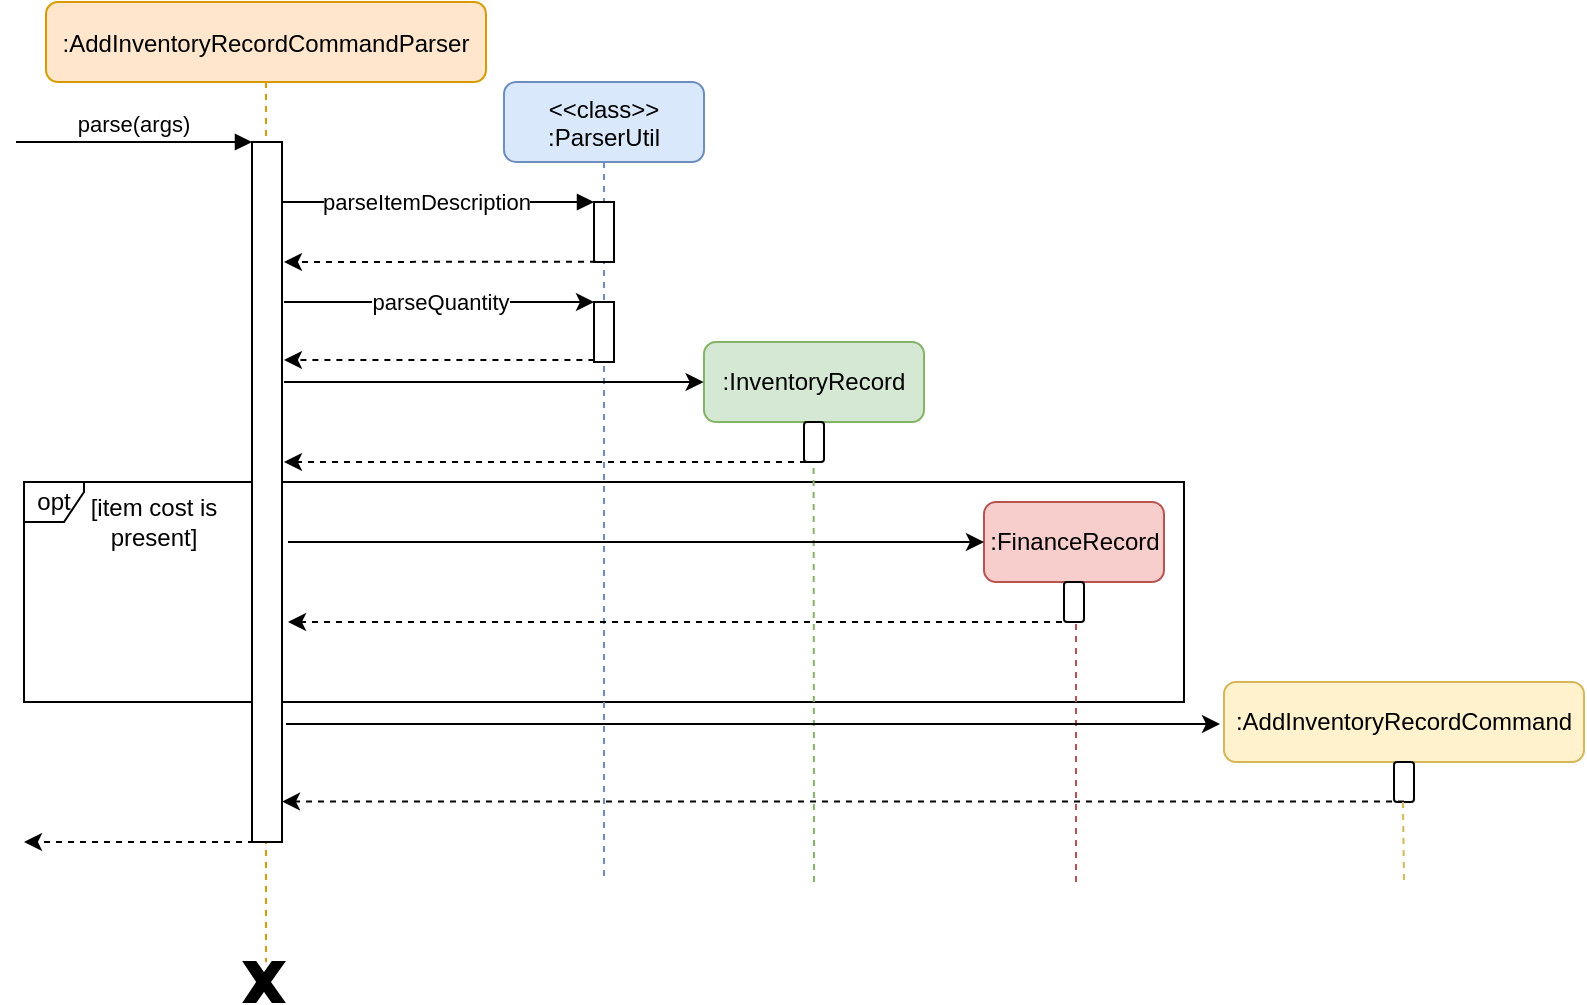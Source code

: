 <mxfile version="13.9.2" type="google"><diagram id="sITt4vUkDLUXsDoE0dCy" name="Page-1"><mxGraphModel dx="1426" dy="803" grid="1" gridSize="10" guides="1" tooltips="1" connect="1" arrows="1" fold="1" page="1" pageScale="1" pageWidth="827" pageHeight="1169" math="0" shadow="0"><root><mxCell id="0"/><mxCell id="1" parent="0"/><mxCell id="GgadTJmhkQhxD4hZTqb6-1" value="opt" style="shape=umlFrame;whiteSpace=wrap;html=1;rounded=1;strokeColor=#000000;gradientColor=none;width=30;height=20;" vertex="1" parent="1"><mxGeometry x="144" y="330" width="580" height="110" as="geometry"/></mxCell><mxCell id="GgadTJmhkQhxD4hZTqb6-2" value=":AddInventoryRecordCommandParser" style="shape=umlLifeline;perimeter=lifelinePerimeter;container=1;collapsible=0;recursiveResize=0;rounded=1;shadow=0;strokeWidth=1;fillColor=#ffe6cc;strokeColor=#d79b00;" vertex="1" parent="1"><mxGeometry x="155" y="90" width="220" height="480" as="geometry"/></mxCell><mxCell id="GgadTJmhkQhxD4hZTqb6-3" value="" style="points=[];perimeter=orthogonalPerimeter;rounded=0;shadow=0;strokeWidth=1;" vertex="1" parent="GgadTJmhkQhxD4hZTqb6-2"><mxGeometry x="103" y="70" width="15" height="350" as="geometry"/></mxCell><mxCell id="GgadTJmhkQhxD4hZTqb6-4" value="parse(args)" style="verticalAlign=bottom;startArrow=none;endArrow=block;startSize=8;shadow=0;strokeWidth=1;startFill=0;" edge="1" parent="GgadTJmhkQhxD4hZTqb6-2" target="GgadTJmhkQhxD4hZTqb6-3"><mxGeometry relative="1" as="geometry"><mxPoint x="-15" y="70" as="sourcePoint"/></mxGeometry></mxCell><mxCell id="GgadTJmhkQhxD4hZTqb6-5" value="&lt;&lt;class&gt;&gt;&#xA;:ParserUtil" style="shape=umlLifeline;perimeter=lifelinePerimeter;container=1;collapsible=0;recursiveResize=0;rounded=1;shadow=0;strokeWidth=1;size=40;fillColor=#dae8fc;strokeColor=#6c8ebf;" vertex="1" parent="1"><mxGeometry x="384" y="130" width="100" height="400" as="geometry"/></mxCell><mxCell id="GgadTJmhkQhxD4hZTqb6-6" value="" style="points=[];perimeter=orthogonalPerimeter;rounded=0;shadow=0;strokeWidth=1;" vertex="1" parent="GgadTJmhkQhxD4hZTqb6-5"><mxGeometry x="45" y="60" width="10" height="30" as="geometry"/></mxCell><mxCell id="GgadTJmhkQhxD4hZTqb6-7" value="" style="points=[];perimeter=orthogonalPerimeter;rounded=0;shadow=0;strokeWidth=1;" vertex="1" parent="GgadTJmhkQhxD4hZTqb6-5"><mxGeometry x="45" y="110" width="10" height="30" as="geometry"/></mxCell><mxCell id="GgadTJmhkQhxD4hZTqb6-8" value="" style="verticalAlign=bottom;endArrow=block;shadow=0;strokeWidth=1;" edge="1" parent="1" source="GgadTJmhkQhxD4hZTqb6-3" target="GgadTJmhkQhxD4hZTqb6-6"><mxGeometry relative="1" as="geometry"><mxPoint x="359" y="170" as="sourcePoint"/><Array as="points"><mxPoint x="364" y="190"/></Array></mxGeometry></mxCell><mxCell id="GgadTJmhkQhxD4hZTqb6-9" value="parseItemDescription" style="edgeLabel;html=1;align=center;verticalAlign=middle;resizable=0;points=[];" vertex="1" connectable="0" parent="GgadTJmhkQhxD4hZTqb6-8"><mxGeometry x="0.161" y="-19" relative="1" as="geometry"><mxPoint x="-19" y="-19" as="offset"/></mxGeometry></mxCell><mxCell id="GgadTJmhkQhxD4hZTqb6-10" value="" style="endArrow=classic;html=1;dashed=1;exitX=0.1;exitY=0.995;exitDx=0;exitDy=0;exitPerimeter=0;" edge="1" parent="1" source="GgadTJmhkQhxD4hZTqb6-6"><mxGeometry width="50" height="50" relative="1" as="geometry"><mxPoint x="484" y="310" as="sourcePoint"/><mxPoint x="274" y="220" as="targetPoint"/></mxGeometry></mxCell><mxCell id="GgadTJmhkQhxD4hZTqb6-11" value="" style="endArrow=classic;html=1;" edge="1" parent="1" target="GgadTJmhkQhxD4hZTqb6-7"><mxGeometry width="50" height="50" relative="1" as="geometry"><mxPoint x="274" y="240" as="sourcePoint"/><mxPoint x="534" y="260" as="targetPoint"/><Array as="points"><mxPoint x="404" y="240"/></Array></mxGeometry></mxCell><mxCell id="GgadTJmhkQhxD4hZTqb6-12" value="parseQuantity" style="edgeLabel;html=1;align=center;verticalAlign=middle;resizable=0;points=[];" vertex="1" connectable="0" parent="GgadTJmhkQhxD4hZTqb6-11"><mxGeometry x="0.677" y="-52" relative="1" as="geometry"><mxPoint x="-52" y="-52" as="offset"/></mxGeometry></mxCell><mxCell id="GgadTJmhkQhxD4hZTqb6-13" value="" style="endArrow=classic;html=1;exitX=0.02;exitY=0.967;exitDx=0;exitDy=0;exitPerimeter=0;dashed=1;" edge="1" parent="1" source="GgadTJmhkQhxD4hZTqb6-7"><mxGeometry width="50" height="50" relative="1" as="geometry"><mxPoint x="434" y="291" as="sourcePoint"/><mxPoint x="274" y="269" as="targetPoint"/></mxGeometry></mxCell><mxCell id="GgadTJmhkQhxD4hZTqb6-14" value=":InventoryRecord" style="rounded=1;whiteSpace=wrap;html=1;strokeColor=#82b366;fillColor=#d5e8d4;" vertex="1" parent="1"><mxGeometry x="484" y="260" width="110" height="40" as="geometry"/></mxCell><mxCell id="GgadTJmhkQhxD4hZTqb6-15" value="" style="html=1;points=[];perimeter=orthogonalPerimeter;rounded=1;strokeColor=#000000;gradientColor=none;" vertex="1" parent="1"><mxGeometry x="534" y="300" width="10" height="20" as="geometry"/></mxCell><mxCell id="GgadTJmhkQhxD4hZTqb6-16" value="" style="endArrow=classic;html=1;" edge="1" parent="1"><mxGeometry width="50" height="50" relative="1" as="geometry"><mxPoint x="274" y="280" as="sourcePoint"/><mxPoint x="483.8" y="280" as="targetPoint"/><Array as="points"><mxPoint x="458.8" y="280"/></Array></mxGeometry></mxCell><mxCell id="GgadTJmhkQhxD4hZTqb6-17" value="" style="endArrow=classic;html=1;dashed=1;" edge="1" parent="1"><mxGeometry width="50" height="50" relative="1" as="geometry"><mxPoint x="535" y="320" as="sourcePoint"/><mxPoint x="274" y="320" as="targetPoint"/></mxGeometry></mxCell><mxCell id="GgadTJmhkQhxD4hZTqb6-18" value="" style="endArrow=none;dashed=1;html=1;strokeColor=#82b366;entryX=0.48;entryY=1.01;entryDx=0;entryDy=0;entryPerimeter=0;fillColor=#d5e8d4;" edge="1" parent="1" target="GgadTJmhkQhxD4hZTqb6-15"><mxGeometry width="50" height="50" relative="1" as="geometry"><mxPoint x="539" y="530" as="sourcePoint"/><mxPoint x="534" y="260" as="targetPoint"/></mxGeometry></mxCell><mxCell id="GgadTJmhkQhxD4hZTqb6-19" value=":FinanceRecord" style="html=1;rounded=1;strokeColor=#b85450;fillColor=#f8cecc;" vertex="1" parent="1"><mxGeometry x="624" y="340" width="90" height="40" as="geometry"/></mxCell><mxCell id="GgadTJmhkQhxD4hZTqb6-20" value="" style="endArrow=classic;html=1;strokeColor=#000000;entryX=0;entryY=0.5;entryDx=0;entryDy=0;" edge="1" parent="1" target="GgadTJmhkQhxD4hZTqb6-19"><mxGeometry width="50" height="50" relative="1" as="geometry"><mxPoint x="276" y="360" as="sourcePoint"/><mxPoint x="534" y="260" as="targetPoint"/></mxGeometry></mxCell><mxCell id="GgadTJmhkQhxD4hZTqb6-21" value="" style="endArrow=classic;html=1;strokeColor=#000000;dashed=1;" edge="1" parent="1"><mxGeometry width="50" height="50" relative="1" as="geometry"><mxPoint x="669" y="400" as="sourcePoint"/><mxPoint x="276" y="400" as="targetPoint"/></mxGeometry></mxCell><mxCell id="GgadTJmhkQhxD4hZTqb6-22" value="" style="html=1;points=[];perimeter=orthogonalPerimeter;rounded=1;strokeColor=#000000;gradientColor=none;" vertex="1" parent="1"><mxGeometry x="664" y="380" width="10" height="20" as="geometry"/></mxCell><mxCell id="GgadTJmhkQhxD4hZTqb6-23" value="" style="endArrow=classic;html=1;strokeColor=#000000;dashed=1;" edge="1" parent="1" target="GgadTJmhkQhxD4hZTqb6-22"><mxGeometry width="50" height="50" relative="1" as="geometry"><mxPoint x="674" y="390" as="sourcePoint"/><mxPoint x="274" y="390" as="targetPoint"/></mxGeometry></mxCell><mxCell id="GgadTJmhkQhxD4hZTqb6-24" value="[item cost is present]" style="text;html=1;strokeColor=none;fillColor=none;align=center;verticalAlign=middle;whiteSpace=wrap;rounded=0;" vertex="1" parent="1"><mxGeometry x="174" y="340" width="70" height="20" as="geometry"/></mxCell><mxCell id="GgadTJmhkQhxD4hZTqb6-25" value="" style="endArrow=none;dashed=1;html=1;strokeColor=#b85450;exitX=0.6;exitY=1.05;exitDx=0;exitDy=0;exitPerimeter=0;fillColor=#f8cecc;" edge="1" parent="1" source="GgadTJmhkQhxD4hZTqb6-22"><mxGeometry width="50" height="50" relative="1" as="geometry"><mxPoint x="484" y="300" as="sourcePoint"/><mxPoint x="670" y="530" as="targetPoint"/></mxGeometry></mxCell><mxCell id="GgadTJmhkQhxD4hZTqb6-26" value=":AddInventoryRecordCommand" style="rounded=1;whiteSpace=wrap;html=1;strokeColor=#d6b656;fillColor=#fff2cc;" vertex="1" parent="1"><mxGeometry x="744" y="430" width="180" height="40" as="geometry"/></mxCell><mxCell id="GgadTJmhkQhxD4hZTqb6-27" value="" style="html=1;points=[];perimeter=orthogonalPerimeter;rounded=1;strokeColor=#000000;gradientColor=none;" vertex="1" parent="1"><mxGeometry x="829" y="470" width="10" height="20" as="geometry"/></mxCell><mxCell id="GgadTJmhkQhxD4hZTqb6-28" value="" style="endArrow=classic;html=1;dashed=1;strokeColor=#000000;exitX=0.5;exitY=0.99;exitDx=0;exitDy=0;exitPerimeter=0;" edge="1" parent="1" source="GgadTJmhkQhxD4hZTqb6-27" target="GgadTJmhkQhxD4hZTqb6-3"><mxGeometry width="50" height="50" relative="1" as="geometry"><mxPoint x="784" y="490" as="sourcePoint"/><mxPoint x="534" y="350" as="targetPoint"/></mxGeometry></mxCell><mxCell id="GgadTJmhkQhxD4hZTqb6-29" value="" style="endArrow=classic;html=1;strokeColor=#000000;" edge="1" parent="1"><mxGeometry width="50" height="50" relative="1" as="geometry"><mxPoint x="275" y="451" as="sourcePoint"/><mxPoint x="742" y="451" as="targetPoint"/></mxGeometry></mxCell><mxCell id="GgadTJmhkQhxD4hZTqb6-30" value="" style="verticalLabelPosition=bottom;verticalAlign=top;html=1;shape=mxgraph.basic.x;rounded=1;strokeColor=#000000;gradientColor=none;fillColor=#000000;" vertex="1" parent="1"><mxGeometry x="254" y="570" width="20" height="20" as="geometry"/></mxCell><mxCell id="GgadTJmhkQhxD4hZTqb6-31" value="" style="endArrow=classic;html=1;dashed=1;" edge="1" parent="1"><mxGeometry width="50" height="50" relative="1" as="geometry"><mxPoint x="265" y="510" as="sourcePoint"/><mxPoint x="144" y="510" as="targetPoint"/></mxGeometry></mxCell><mxCell id="GgadTJmhkQhxD4hZTqb6-32" value="" style="endArrow=none;dashed=1;html=1;strokeColor=#d6b656;exitX=0.6;exitY=1.05;exitDx=0;exitDy=0;exitPerimeter=0;fillColor=#fff2cc;" edge="1" parent="1"><mxGeometry width="50" height="50" relative="1" as="geometry"><mxPoint x="833.5" y="490" as="sourcePoint"/><mxPoint x="834" y="530" as="targetPoint"/></mxGeometry></mxCell></root></mxGraphModel></diagram></mxfile>